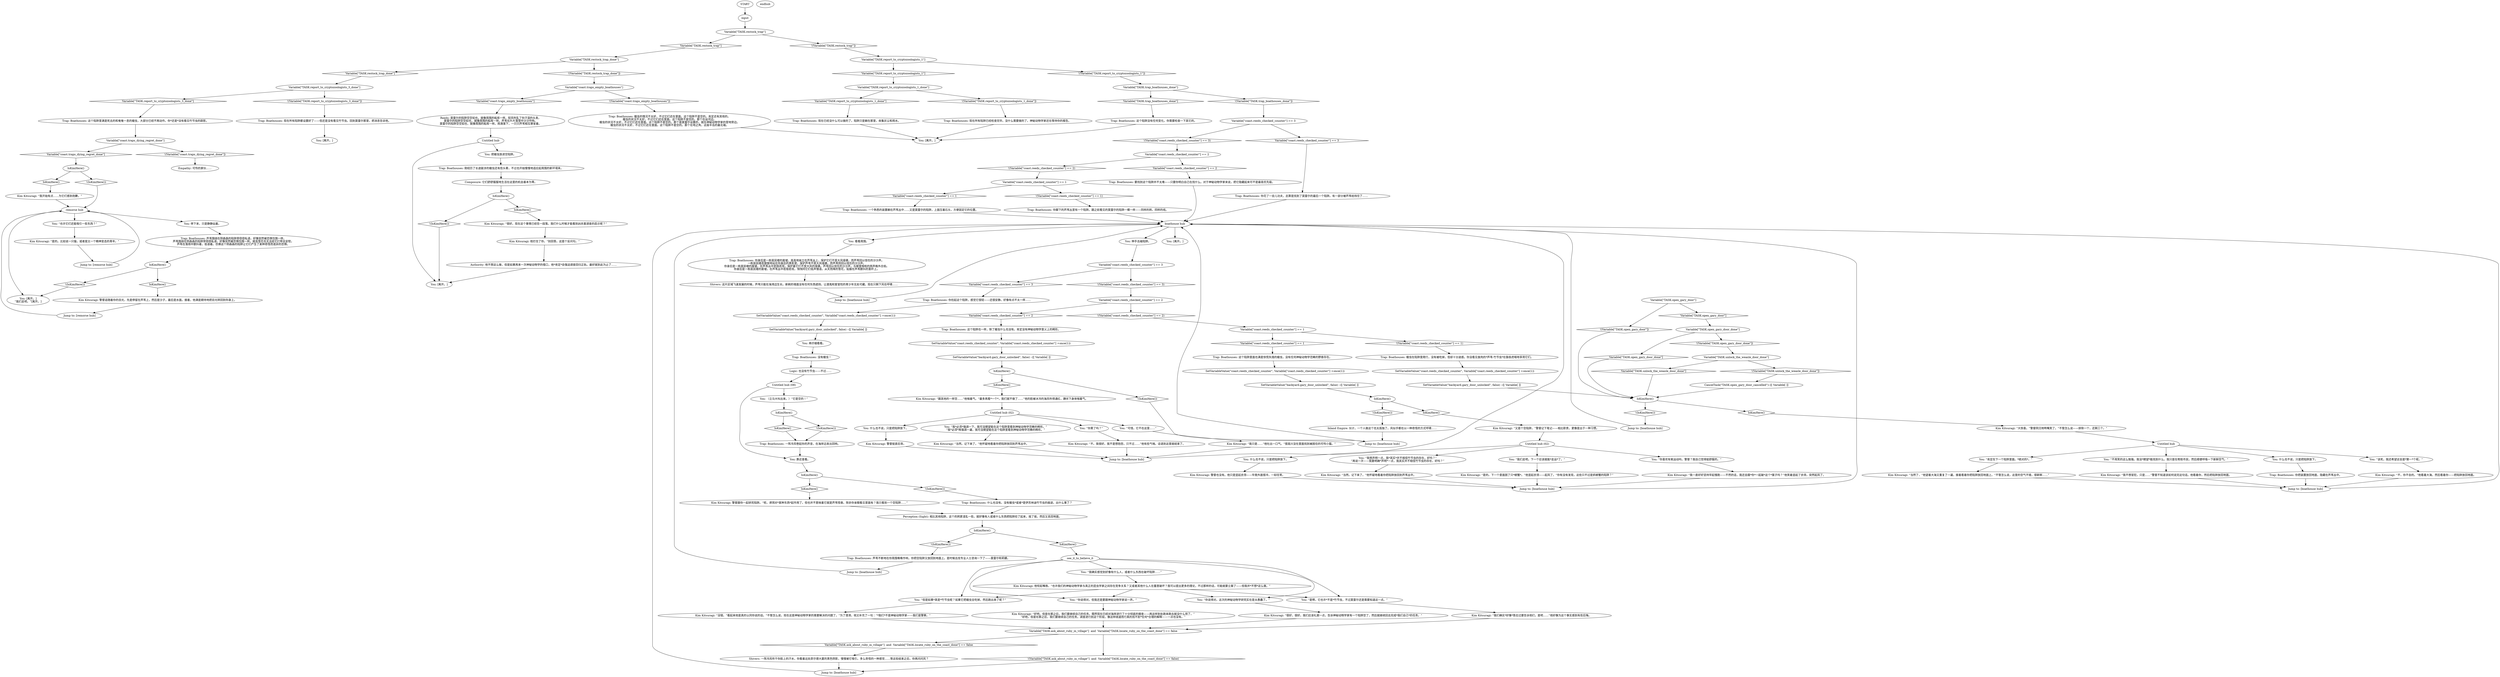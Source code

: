 # COAST ORB / reeds by feld
# These reeds are somewhere near Feld. The interactable reeds you can search when Morell tells you to check the phasmid traps. There are traps in these reeds.
# ==================================================
digraph G {
	  0 [label="START"];
	  1 [label="input"];
	  2 [label="You: 看看周围。"];
	  3 [label="You: 什么也不说，只是把陷阱放下。"];
	  4 [label="Kim Kitsuragi: “不，你不会的。”他看着大海，然后看着你——把陷阱放回地面。"];
	  5 [label="Kim Kitsuragi: “我不想冒犯，只是……”警督不知道该如何说完这句话。他看着你，然后把陷阱放回地面。"];
	  6 [label="Trap: Boathouses: 你把装置放回地面，隐藏在芦苇丛中。"];
	  7 [label="Variable[\"coast.reeds_checked_counter\"] == 2"];
	  8 [label="Variable[\"coast.reeds_checked_counter\"] == 2", shape=diamond];
	  9 [label="!(Variable[\"coast.reeds_checked_counter\"] == 2)", shape=diamond];
	  10 [label="IsKimHere()"];
	  11 [label="IsKimHere()", shape=diamond];
	  12 [label="!(IsKimHere())", shape=diamond];
	  13 [label="Jump to: [boathouse hub]"];
	  14 [label="You: 停下来，只是静静站着。"];
	  15 [label="Variable[\"TASK.open_gary_door_done\"]"];
	  16 [label="Variable[\"TASK.open_gary_door_done\"]", shape=diamond];
	  17 [label="!(Variable[\"TASK.open_gary_door_done\"])", shape=diamond];
	  18 [label="Variable[\"coast.reeds_checked_counter\"] == 3"];
	  19 [label="Variable[\"coast.reeds_checked_counter\"] == 3", shape=diamond];
	  20 [label="!(Variable[\"coast.reeds_checked_counter\"] == 3)", shape=diamond];
	  21 [label="Trap: Boathouses: 你脚下的芦苇丛里有一个陷阱。跟之前看见的莫雷尔的陷阱一模一样——同样的网，同样的线。"];
	  22 [label="You: “我们走吧。下一个应该就能*走运*了。”"];
	  23 [label="Untitled hub (02)"];
	  24 [label="Jump to: [boathouse hub]"];
	  25 [label="Jump to: [boathouse hub]"];
	  26 [label="You: [离开。]\n“我们走吧。”[离开。]"];
	  27 [label="Kim Kitsuragi: “很好。现在这个事情已经告一段落。我们什么时候才能看到凶杀案调查的启示呢？”"];
	  28 [label="Composure: 它们舒舒服服地生活在这里的机会基本为零。"];
	  29 [label="boathouse hub"];
	  30 [label="You: [离开。]"];
	  31 [label="Trap: Boathouses: 没有蝗虫！"];
	  32 [label="Kim Kitsuragi: “是的。下一个里面困了只*螃蟹*。”他竖起衣领——起风了。“你有没有发现，这些只不过是抓螃蟹的陷阱？”"];
	  33 [label="SetVariableValue(\"backyard.gary_door_unlocked\", false) --[[ Variable[ ]]"];
	  34 [label="Variable[\"TASK.restock_trap_done\"]"];
	  35 [label="Variable[\"TASK.restock_trap_done\"]", shape=diamond];
	  36 [label="!(Variable[\"TASK.restock_trap_done\"])", shape=diamond];
	  37 [label="Trap: Boathouses: 蝗虫的情况不太好，不过它们还在里面。这个陷阱不是空的。肯定还有其他的。\n蝗虫的状况不太好，不过它们还在里面。这个陷阱不是空的。那个在运河边。\n蝗虫的状况不太好，不过它们还在里面。这个陷阱不是空的。那个是莫雷尔设置的，就在神秘动物学家的营地旁边。\n蝗虫的状况不太好，不过它们还在里面。这个陷阱不是空的。那个在地之角，这座半岛的最北端。"];
	  38 [label="endhub"];
	  39 [label="Trap: Boathouses: 一个熟悉的装置躺在芦苇丛中……又是莫雷尔的陷阱，上面压着石头，方便固定它的位置。"];
	  40 [label="Trap: Boathouses: 要找到这个陷阱并不太难——只要你明白自己在找什么。对于神秘动物学家来说，把它隐藏起来可不是最高优先级。"];
	  41 [label="Variable[\"TASK.trap_boathouses_done\"]"];
	  42 [label="Variable[\"TASK.trap_boathouses_done\"]", shape=diamond];
	  43 [label="!(Variable[\"TASK.trap_boathouses_done\"])", shape=diamond];
	  44 [label="You: 再仔细看看。"];
	  45 [label="Jump to: [boathouse hub]"];
	  46 [label="SetVariableValue(\"backyard.gary_door_unlocked\", false) --[[ Variable[ ]]"];
	  47 [label="Kim Kitsuragi: “我开始有点……为它们感到抱歉。”"];
	  48 [label="IsKimHere()"];
	  49 [label="IsKimHere()", shape=diamond];
	  50 [label="!(IsKimHere())", shape=diamond];
	  51 [label="Kim Kitsuragi: “我一直好好坚持早起慢跑——不然的话，我还会跟*你*一起破*这个*案子吗？”他笑着竖起了衣领，突然起风了。"];
	  52 [label="Trap: Boathouses: 一阵冷风卷起你的声音，在海岸边发出回响。"];
	  53 [label="You: “我确实感觉到好像有什么人，或者什么东西在破坏陷阱……”"];
	  54 [label="Variable[\"TASK.report_to_cryptozoologists_1_done\"]"];
	  55 [label="Variable[\"TASK.report_to_cryptozoologists_1_done\"]", shape=diamond];
	  56 [label="!(Variable[\"TASK.report_to_cryptozoologists_1_done\"])", shape=diamond];
	  57 [label="You: [离开。]"];
	  58 [label="You: “不用笑的这么勉强。我没*期望*能找到什么。我只是在帮助市民，然后顺便呼吸一下新鲜空气。”"];
	  59 [label="Inland Empire: 伙计，一个人做这个也太孤独了。风似乎都在以一种奇怪的方式呼啸……"];
	  60 [label="Kim Kitsuragi: “不。我很好。我不是想抱怨，只不过……”他有些气喘。话语到这里就结束了。"];
	  61 [label="Untitled hub (08)"];
	  62 [label="IsKimHere()"];
	  63 [label="IsKimHere()", shape=diamond];
	  64 [label="!(IsKimHere())", shape=diamond];
	  65 [label="You: （立马大叫出来。）“它是空的！”"];
	  66 [label="Trap: Boathouses: 什么也没有。没有蝗虫*或者*是伊苏林迪竹节虫的痕迹。出什么事了？"];
	  67 [label="Perception (Sight): 相比其他陷阱，这个的网更凌乱一些。就好像有人或者什么东西把陷阱捡了起来，摇了摇，然后又丢回地面。"];
	  68 [label="Kim Kitsuragi: “我们确实*好像*答应过要告诉他们，是吧……”他好像为这个事实感到有些后悔。"];
	  69 [label="Kim Kitsuragi: “是的。比如说一只猫，或者是又一个精神变态的青年。”"];
	  71 [label="IsKimHere()"];
	  72 [label="IsKimHere()", shape=diamond];
	  73 [label="!(IsKimHere())", shape=diamond];
	  74 [label="SetVariableValue(\"coast.reeds_checked_counter\", Variable[\"coast.reeds_checked_counter\"] +once(1)) "];
	  75 [label="Jump to: [remorse hub]"];
	  76 [label="Trap: Boathouses: 你身后是一栋居民楼的废墟，高高地耸立在芦苇丛上，保护它们不受大风侵袭，而芦苇回以信任的沙沙声。\n一栋居民楼恶狠狠地站在你身后的黑影里，保护芦苇不受大风侵袭，而芦苇则回以信任的沙沙声。\n你身后是一栋居民楼的废墟，在芦苇丛中若隐若现，保护着它们不受大风的侵袭。芦苇回以信任的沙沙声，与噼里啪啦的雨声格外合拍。\n你身后是一栋居民楼的废墟，在芦苇丛中若隐若现，悄悄同它们低声慢语。从天而降的雪花，贴服在芦苇颤抖的茎杆上。"];
	  77 [label="Jump to: [boathouse hub]"];
	  78 [label="You: “但是如果*真是*竹节虫呢？如果它把蝗虫全吃掉，然后跑出来了呢？”"];
	  79 [label="Kim Kitsuragi: “没错。”看起来他是真的认同你说的话。“不管怎么说，现在这是神秘动物学家的需要解决的问题了。”为了澄清，他又补充了一句：“*我们*不是神秘动物学家——我们是警察。”"];
	  80 [label="Trap: Boathouses: 现在所有陷阱已经检查完毕。没什么需要做的了。神秘动物学家还在等待你的报告。"];
	  81 [label="IsKimHere()"];
	  82 [label="IsKimHere()", shape=diamond];
	  83 [label="!(IsKimHere())", shape=diamond];
	  84 [label="You: “可惜，它不在这里……”"];
	  85 [label="Kim Kitsuragi: “我只是……”他吐出一口气。“很高兴没在里面找到被困住的可怜小猫。”"];
	  86 [label="IsKimHere()"];
	  87 [label="IsKimHere()", shape=diamond];
	  88 [label="!(IsKimHere())", shape=diamond];
	  89 [label="You: “你说得对。这次的神秘动物学研究实在是太愚蠢了。”"];
	  90 [label="Kim Kitsuragi: “好吧。但是在那之后，我们要继续自己的任务。既然现在已经对海岸进行了十分彻底的搜查——再这样到处跑来跑去就没什么用了。”\n“好吧。但是在那之后，我们要继续自己的任务。调查进行到这个阶段，像这样绕道而行真的找不到*任何*合理的解释——一点也没有。”"];
	  91 [label="Kim Kitsuragi: 警督追随着你的目光，先是停留在芦苇上，然后是沙子，最后是水面。接着，他满是期待地把目光转回到你身上。"];
	  92 [label="Kim Kitsuragi: 警督也没有。他只是竖起衣领——毕竟外面很冷，一如往常。"];
	  93 [label="Kim Kitsuragi: 他咬起嘴唇。“也许我们的神秘动物学家与真正的昆虫学家之间存在竞争关系？又或者其他什么人在蓄意破坏？我可以提出更多的理论，不过那样的话，可能就要立案了——但我并*不想*这么做。”"];
	  94 [label="Jump to: [boathouse hub]"];
	  95 [label="Trap: Boathouses: 这个陷阱里满是死去的和奄奄一息的蝗虫，大部分已经不再动作。你*还是*没有看见竹节虫的踪影。"];
	  96 [label="You: [离开。]"];
	  97 [label="Trap: Boathouses: 现在所有陷阱都设置好了——但还是没有看见竹节虫。回到莫雷尔那里，把消息告诉他。"];
	  98 [label="Variable[\"coast.reeds_checked_counter\"] == 3"];
	  99 [label="Variable[\"coast.reeds_checked_counter\"] == 3", shape=diamond];
	  100 [label="!(Variable[\"coast.reeds_checked_counter\"] == 3)", shape=diamond];
	  101 [label="You: 什么也不说，只是把陷阱放下。"];
	  102 [label="Jump to: [boathouse hub]"];
	  103 [label="You: “该死，我还希望这会是*第一*个呢。”"];
	  104 [label="Trap: Boathouses: 你花了一会儿功夫，总算是找到了莫雷尔的最后一个陷阱。有一部分被芦苇给挡住了……"];
	  105 [label="Trap: Boathouses: 这个陷阱也一样，除了蝗虫什么也没有。肯定没有神秘动物学意义上的畸形。"];
	  106 [label="see_it_to_believe_it"];
	  107 [label="Kim Kitsuragi: “很好，很好。我们应该礼貌一点，告诉神秘动物学家有一个陷阱空了，然后就继续回去完成*我们自己*的任务。”"];
	  108 [label="You: “是啊，它也许*不是*竹节虫，不过莫雷尔还是需要知道这一点。”"];
	  109 [label="Untitled hub"];
	  110 [label="Kim Kitsuragi: 他拦住了你。“别回答。这是个反问句。”"];
	  111 [label="Variable[\"TASK.open_gary_door\"]"];
	  112 [label="Variable[\"TASK.open_gary_door\"]", shape=diamond];
	  113 [label="!(Variable[\"TASK.open_gary_door\"])", shape=diamond];
	  114 [label="Variable[\"coast.reeds_checked_counter\"] == 2"];
	  115 [label="Variable[\"coast.reeds_checked_counter\"] == 2", shape=diamond];
	  116 [label="!(Variable[\"coast.reeds_checked_counter\"] == 2)", shape=diamond];
	  117 [label="Trap: Boathouses: 这个陷阱没有任何变化。你需要检查一下其它的。"];
	  118 [label="You: “我想声明一点，我*其实*并不相信竹节虫的存在，好吗？”\n“再说一次——我要明确*声明*一点，我其实并不相信竹节虫的存在，好吗？”"];
	  119 [label="SetVariableValue(\"coast.reeds_checked_counter\", Variable[\"coast.reeds_checked_counter\"] +once(1)) "];
	  120 [label="Variable[\"TASK.report_to_cryptozoologists_3_done\"]"];
	  121 [label="Variable[\"TASK.report_to_cryptozoologists_3_done\"]", shape=diamond];
	  122 [label="!(Variable[\"TASK.report_to_cryptozoologists_3_done\"])", shape=diamond];
	  123 [label="Variable[\"coast.traps_empty_boathouses\"]"];
	  124 [label="Variable[\"coast.traps_empty_boathouses\"]", shape=diamond];
	  125 [label="!(Variable[\"coast.traps_empty_boathouses\"])", shape=diamond];
	  126 [label="You: “也许它们还能吸引一些东西？”"];
	  127 [label="Jump to: [boathouse hub]"];
	  128 [label="Variable[\"coast.reeds_checked_counter\"] == 1"];
	  129 [label="Variable[\"coast.reeds_checked_counter\"] == 1", shape=diamond];
	  130 [label="!(Variable[\"coast.reeds_checked_counter\"] == 1)", shape=diamond];
	  131 [label="Trap: Boathouses: 这个陷阱里面也满是惊慌失措的蝗虫，没有任何神秘动物学范畴的野兽存在。"];
	  132 [label="You: 什么也不说，只是把陷阱放下。"];
	  133 [label="You: “我*必须*强调一下，我可没期望能在这个陷阱里看到神秘动物学范畴的畸形。”\n“我*必须*再强调一遍，我可没期望能在这个陷阱里看到神秘动物学范畴的畸形。”"];
	  134 [label="Kim Kitsuragi: 警督跟你一起研究陷阱。“呃，诱饵对*某种东西*起作用了。但也并不意味着它就是芦苇怪兽。除非你亲眼看见里面有？我只看到一个空陷阱……”"];
	  135 [label="SetVariableValue(\"coast.reeds_checked_counter\", Variable[\"coast.reeds_checked_counter\"] +once(1)) "];
	  136 [label="CancelTask(\"TASK.open_gary_door_cancelled\")--[[ Variable[ ]]"];
	  137 [label="Kim Kitsuragi: “大惊喜。”警督阴沉地咧嘴笑了。“不管怎么说——排除一个，还剩三个。”"];
	  138 [label="You: “肯定在下一个陷阱里面。*绝对的*。”"];
	  139 [label="Variable[\"coast.reeds_checked_counter\"] == 1"];
	  140 [label="Variable[\"coast.reeds_checked_counter\"] == 1", shape=diamond];
	  141 [label="!(Variable[\"coast.reeds_checked_counter\"] == 1)", shape=diamond];
	  142 [label="Kim Kitsuragi: 警督挺直后背。"];
	  143 [label="You: 靠近查看。"];
	  144 [label="Variable[\"TASK.ask_about_ruby_in_village\"]  and  Variable[\"TASK.locate_ruby_on_the_coast_done\"] == false"];
	  145 [label="Variable[\"TASK.ask_about_ruby_in_village\"]  and  Variable[\"TASK.locate_ruby_on_the_coast_done\"] == false", shape=diamond];
	  146 [label="!(Variable[\"TASK.ask_about_ruby_in_village\"]  and  Variable[\"TASK.locate_ruby_on_the_coast_done\"] == false)", shape=diamond];
	  147 [label="Jump to: [remorse hub]"];
	  148 [label="Trap: Boathouses: 现在已经没什么可以做的了。陷阱只是躺在那里，收集灰尘和雨水。"];
	  149 [label="Kim Kitsuragi: “又是个空陷阱，”警督记下笔记——相比职责，更像是出于一种习惯。"];
	  150 [label="You: “你说得对。但我还是要跟神秘动物学家说一声。”"];
	  151 [label="SetVariableValue(\"backyard.gary_door_unlocked\", false) --[[ Variable[ ]]"];
	  152 [label="Authority: 他不想这么做，但是如果再来一次神秘动物学的借口，他*肯定*会强迫调查回归正轨。最好就到此为止了……"];
	  153 [label="You: [离开。]"];
	  154 [label="You: 伸手去碰陷阱。"];
	  155 [label="Untitled hub"];
	  156 [label="Kim Kitsuragi: “当然了，”他望着大海又重复了一遍，接着看着你把陷阱放回地面上。“不管怎么说，这里的空气不错，很新鲜……”"];
	  157 [label="Trap: Boathouses: 你捡起这个陷阱，感觉它很轻——还很安静。好像有点不太一样……"];
	  158 [label="You: “你累了吗？”"];
	  159 [label="IsKimHere()"];
	  160 [label="IsKimHere()", shape=diamond];
	  161 [label="!(IsKimHere())", shape=diamond];
	  162 [label="IsKimHere()"];
	  163 [label="IsKimHere()", shape=diamond];
	  164 [label="!(IsKimHere())", shape=diamond];
	  165 [label="Empathy: 可怜的家伙……"];
	  166 [label="Variable[\"TASK.unlock_the_weasle_door_done\"]"];
	  167 [label="Variable[\"TASK.unlock_the_weasle_door_done\"]", shape=diamond];
	  168 [label="!(Variable[\"TASK.unlock_the_weasle_door_done\"])", shape=diamond];
	  169 [label="Shivers: 这片区域飞速发展的时候，芦苇只能在海湾边生长。新刷的墙面没有任何东西遮挡，让酒鬼和爱冒险的青少年无处可藏。现在只剩下风在呼啸……"];
	  170 [label="Kim Kitsuragi: “当然。记下来了。”他怀疑地看着你把陷阱放回到芦苇丛中。"];
	  171 [label="Kim Kitsuragi: “跟其他的一样空……”他喘着气。“最多再看*一个*，我们就不做了……”他的脸被冰冷的海风吹得通红，蹲伏下身体喘着气。"];
	  172 [label="Untitled hub (02)"];
	  173 [label="Kim Kitsuragi: “当然。记下来了。”他怀疑地看着你把陷阱放回到芦苇丛中。"];
	  174 [label="SetVariableValue(\"backyard.gary_door_unlocked\", false) --[[ Variable[ ]]"];
	  175 [label="Variable[\"coast.traps_dying_regret_done\"]"];
	  176 [label="Variable[\"coast.traps_dying_regret_done\"]", shape=diamond];
	  177 [label="!(Variable[\"coast.traps_dying_regret_done\"])", shape=diamond];
	  178 [label="Trap: Boathouses: 芦苇围绕在阴森森的陷阱旁窃窃私语，好像突然被恐惧包围一样。\n芦苇围绕在阴森森的陷阱旁窃窃私语，好像突然被恐惧包围一样。就连雪花也无法给它们带去安慰。\n芦苇在落雨中颤抖着，低语着。仿佛这个阴森森的陷阱让它们产生了某种奇怪而诡异的恐惧。"];
	  179 [label="Reeds: 莫雷尔的陷阱空空如也，就像周围的船库一样。轻风吹乱了你汗湿的头发。\n莫雷尔的陷阱空空如也，就像周围的船库一样。芦苇在片片落雪中沙沙作响。\n莫雷尔的陷阱空空如也，就像周围的船库一样。雨滴落下，一只只芦苇相互摩挲着。"];
	  180 [label="You: 把蝗虫放进空陷阱。"];
	  181 [label="Variable[\"TASK.report_to_cryptozoologists_1\"]"];
	  182 [label="Variable[\"TASK.report_to_cryptozoologists_1\"]", shape=diamond];
	  183 [label="!(Variable[\"TASK.report_to_cryptozoologists_1\"])", shape=diamond];
	  184 [label="Trap: Boathouses: 蝗虫在陷阱里爬行，没有被吃掉，但却十分迷惑。你没看见食肉的*芦苇-竹节虫*在狼吞虎咽地享用它们。"];
	  185 [label="You: “你喜欢有氧运动吗，警督？我自己觉得挺舒服的。”"];
	  186 [label="Trap: Boathouses: 芦苇不断地在你周围嘶嘶作响，你把空陷阱又放回到地面上。是时候去找专业人士咨询一下了——莫雷尔和莉娜。"];
	  187 [label="Logic: 也没有竹节虫——不过……"];
	  188 [label="Shivers: 一阵冷风吹干你脸上的汗水，你看着远处菲尔德大厦的黑色阴影，慢慢被它吸引。多么奇怪的一种感觉……等这些结束之后，你再问问风？"];
	  189 [label="SetVariableValue(\"coast.reeds_checked_counter\", Variable[\"coast.reeds_checked_counter\"] +once(1)) "];
	  190 [label="Variable[\"TASK.restock_trap\"]"];
	  191 [label="Variable[\"TASK.restock_trap\"]", shape=diamond];
	  192 [label="!(Variable[\"TASK.restock_trap\"])", shape=diamond];
	  193 [label="IsKimHere()"];
	  194 [label="IsKimHere()", shape=diamond];
	  195 [label="!(IsKimHere())", shape=diamond];
	  196 [label="remorse hub"];
	  197 [label="Trap: Boathouses: 刚经历了长途跋涉的蝗虫还有些头晕，不过也开始慢慢地适应起周围的新环境来。"];
	  0 -> 1
	  1 -> 190
	  2 -> 76
	  3 -> 6
	  4 -> 127
	  5 -> 127
	  6 -> 127
	  7 -> 8
	  7 -> 9
	  8 -> 105
	  9 -> 139
	  10 -> 11
	  10 -> 12
	  11 -> 149
	  12 -> 59
	  13 -> 29
	  14 -> 178
	  15 -> 16
	  15 -> 17
	  16 -> 62
	  17 -> 166
	  18 -> 19
	  18 -> 20
	  19 -> 104
	  20 -> 114
	  21 -> 29
	  22 -> 32
	  23 -> 185
	  23 -> 118
	  23 -> 132
	  23 -> 22
	  24 -> 29
	  25 -> 29
	  27 -> 110
	  28 -> 48
	  29 -> 2
	  29 -> 30
	  29 -> 154
	  31 -> 187
	  32 -> 24
	  33 -> 44
	  34 -> 35
	  34 -> 36
	  35 -> 120
	  36 -> 123
	  37 -> 153
	  39 -> 29
	  40 -> 29
	  41 -> 42
	  41 -> 43
	  42 -> 117
	  43 -> 18
	  44 -> 31
	  45 -> 29
	  46 -> 10
	  47 -> 196
	  48 -> 49
	  48 -> 50
	  49 -> 27
	  50 -> 96
	  51 -> 24
	  52 -> 143
	  53 -> 93
	  54 -> 56
	  54 -> 55
	  55 -> 148
	  56 -> 80
	  58 -> 5
	  59 -> 13
	  60 -> 45
	  61 -> 65
	  61 -> 143
	  62 -> 64
	  62 -> 63
	  63 -> 137
	  64 -> 77
	  65 -> 71
	  66 -> 67
	  67 -> 86
	  68 -> 144
	  69 -> 75
	  71 -> 72
	  71 -> 73
	  72 -> 52
	  73 -> 52
	  74 -> 33
	  75 -> 196
	  76 -> 169
	  77 -> 29
	  78 -> 79
	  79 -> 144
	  80 -> 153
	  81 -> 82
	  81 -> 83
	  82 -> 171
	  83 -> 13
	  84 -> 85
	  85 -> 45
	  86 -> 88
	  86 -> 87
	  87 -> 106
	  88 -> 186
	  89 -> 107
	  90 -> 144
	  91 -> 147
	  92 -> 24
	  93 -> 89
	  93 -> 150
	  93 -> 108
	  93 -> 78
	  94 -> 29
	  95 -> 175
	  97 -> 57
	  98 -> 99
	  98 -> 100
	  99 -> 157
	  100 -> 7
	  101 -> 142
	  102 -> 29
	  103 -> 4
	  104 -> 29
	  105 -> 189
	  106 -> 108
	  106 -> 78
	  106 -> 53
	  106 -> 150
	  106 -> 89
	  107 -> 144
	  108 -> 68
	  109 -> 96
	  109 -> 180
	  110 -> 152
	  111 -> 112
	  111 -> 113
	  112 -> 15
	  113 -> 62
	  114 -> 115
	  114 -> 116
	  115 -> 40
	  116 -> 128
	  117 -> 153
	  118 -> 170
	  119 -> 174
	  120 -> 121
	  120 -> 122
	  121 -> 95
	  122 -> 97
	  123 -> 124
	  123 -> 125
	  124 -> 179
	  125 -> 37
	  126 -> 69
	  127 -> 29
	  128 -> 129
	  128 -> 130
	  129 -> 39
	  130 -> 21
	  131 -> 135
	  132 -> 92
	  133 -> 173
	  134 -> 67
	  135 -> 46
	  136 -> 62
	  137 -> 155
	  138 -> 156
	  139 -> 140
	  139 -> 141
	  140 -> 131
	  141 -> 184
	  142 -> 45
	  143 -> 159
	  144 -> 145
	  144 -> 146
	  145 -> 188
	  146 -> 94
	  147 -> 196
	  148 -> 153
	  149 -> 23
	  150 -> 90
	  151 -> 81
	  152 -> 96
	  154 -> 98
	  155 -> 58
	  155 -> 3
	  155 -> 138
	  155 -> 103
	  156 -> 127
	  157 -> 74
	  158 -> 60
	  159 -> 160
	  159 -> 161
	  160 -> 134
	  161 -> 66
	  162 -> 163
	  162 -> 164
	  163 -> 47
	  164 -> 196
	  166 -> 168
	  166 -> 167
	  167 -> 62
	  168 -> 136
	  169 -> 102
	  170 -> 24
	  171 -> 172
	  172 -> 101
	  172 -> 84
	  172 -> 133
	  172 -> 158
	  173 -> 45
	  174 -> 62
	  175 -> 176
	  175 -> 177
	  176 -> 162
	  177 -> 165
	  178 -> 193
	  179 -> 109
	  180 -> 197
	  181 -> 182
	  181 -> 183
	  182 -> 54
	  183 -> 41
	  184 -> 119
	  185 -> 51
	  186 -> 25
	  187 -> 61
	  188 -> 94
	  189 -> 151
	  190 -> 192
	  190 -> 191
	  191 -> 34
	  192 -> 181
	  193 -> 194
	  193 -> 195
	  194 -> 91
	  195 -> 26
	  196 -> 26
	  196 -> 126
	  196 -> 14
	  197 -> 28
}

